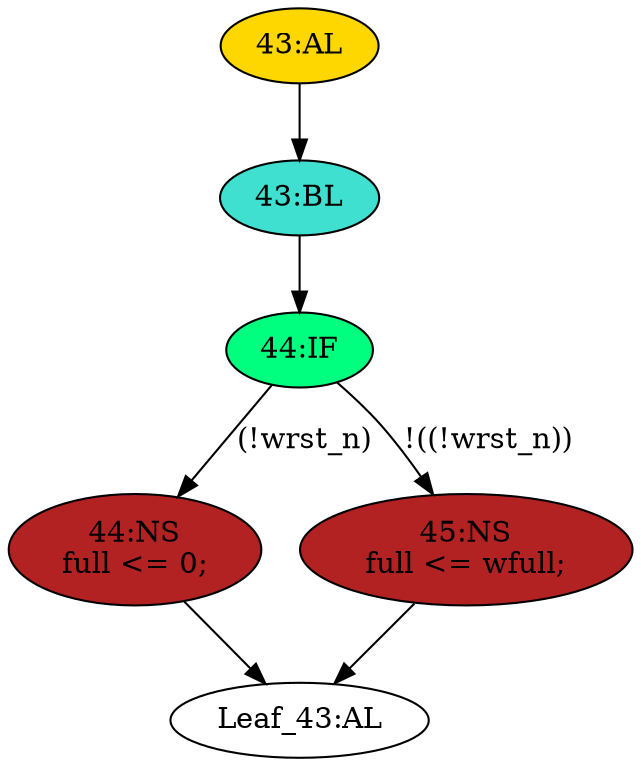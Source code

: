 strict digraph "" {
	node [label="\N"];
	"43:AL"	 [ast="<pyverilog.vparser.ast.Always object at 0x7fe991593950>",
		clk_sens=False,
		fillcolor=gold,
		label="43:AL",
		sens="['wclk', 'wrst_n']",
		statements="[]",
		style=filled,
		typ=Always,
		use_var="['wfull', 'wrst_n']"];
	"43:BL"	 [ast="<pyverilog.vparser.ast.Block object at 0x7fe991836710>",
		fillcolor=turquoise,
		label="43:BL",
		statements="[]",
		style=filled,
		typ=Block];
	"43:AL" -> "43:BL"	 [cond="[]",
		lineno=None];
	"44:NS"	 [ast="<pyverilog.vparser.ast.NonblockingSubstitution object at 0x7fe991836490>",
		fillcolor=firebrick,
		label="44:NS
full <= 0;",
		statements="[<pyverilog.vparser.ast.NonblockingSubstitution object at 0x7fe991836490>]",
		style=filled,
		typ=NonblockingSubstitution];
	"Leaf_43:AL"	 [def_var="['full']",
		label="Leaf_43:AL"];
	"44:NS" -> "Leaf_43:AL"	 [cond="[]",
		lineno=None];
	"45:NS"	 [ast="<pyverilog.vparser.ast.NonblockingSubstitution object at 0x7fe9918367d0>",
		fillcolor=firebrick,
		label="45:NS
full <= wfull;",
		statements="[<pyverilog.vparser.ast.NonblockingSubstitution object at 0x7fe9918367d0>]",
		style=filled,
		typ=NonblockingSubstitution];
	"45:NS" -> "Leaf_43:AL"	 [cond="[]",
		lineno=None];
	"44:IF"	 [ast="<pyverilog.vparser.ast.IfStatement object at 0x7fe991836450>",
		fillcolor=springgreen,
		label="44:IF",
		statements="[]",
		style=filled,
		typ=IfStatement];
	"44:IF" -> "44:NS"	 [cond="['wrst_n']",
		label="(!wrst_n)",
		lineno=44];
	"44:IF" -> "45:NS"	 [cond="['wrst_n']",
		label="!((!wrst_n))",
		lineno=44];
	"43:BL" -> "44:IF"	 [cond="[]",
		lineno=None];
}
